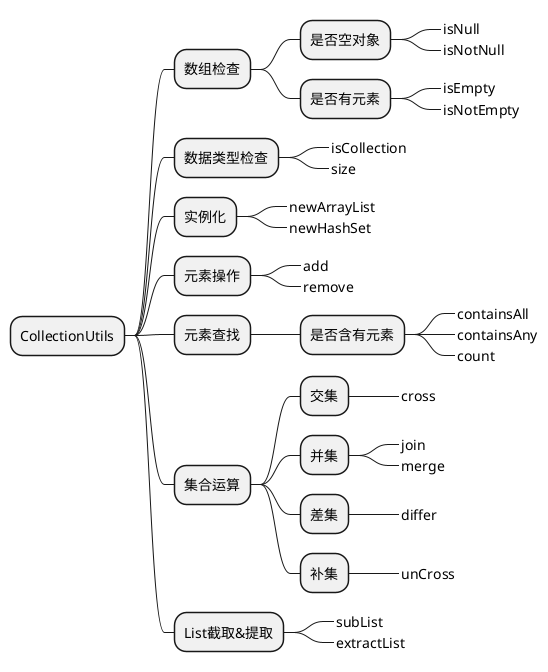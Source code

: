 @startmindmap

* CollectionUtils
** 数组检查
***  是否空对象
****_ isNull
****_ isNotNull
*** 是否有元素
****_ isEmpty
****_ isNotEmpty

** 数据类型检查
***_ isCollection
***_ size

** 实例化
***_ newArrayList
***_ newHashSet

** 元素操作
***_ add
***_ remove

** 元素查找
*** 是否含有元素
****_ containsAll
****_ containsAny
****_ count

** 集合运算
*** 交集
****_ cross
*** 并集
****_ join
****_ merge
*** 差集
****_ differ
*** 补集
****_ unCross

** List截取&提取
***_ subList
***_ extractList

@endmindmap